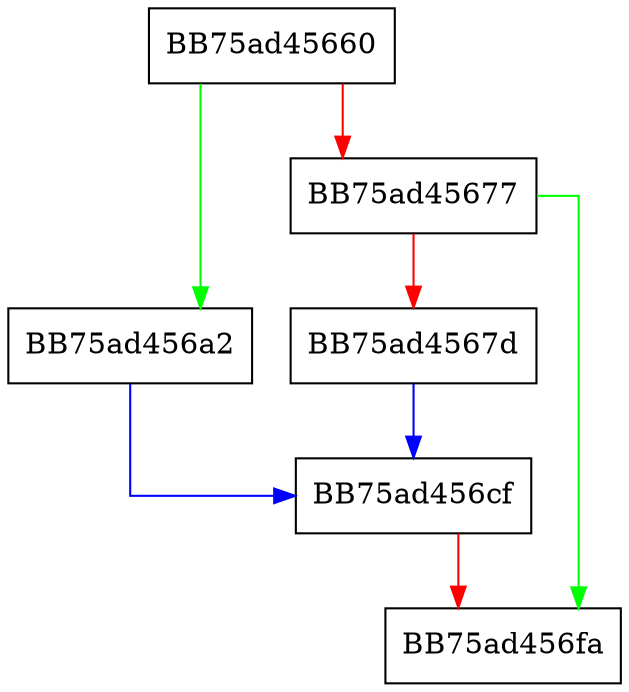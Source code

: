 digraph _expf_special {
  node [shape="box"];
  graph [splines=ortho];
  BB75ad45660 -> BB75ad456a2 [color="green"];
  BB75ad45660 -> BB75ad45677 [color="red"];
  BB75ad45677 -> BB75ad456fa [color="green"];
  BB75ad45677 -> BB75ad4567d [color="red"];
  BB75ad4567d -> BB75ad456cf [color="blue"];
  BB75ad456a2 -> BB75ad456cf [color="blue"];
  BB75ad456cf -> BB75ad456fa [color="red"];
}